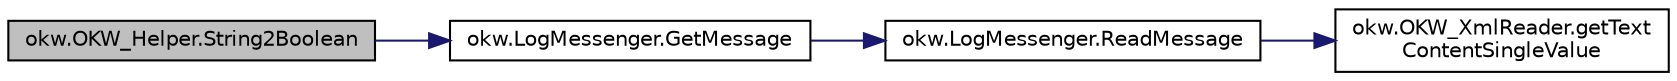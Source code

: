 digraph "okw.OKW_Helper.String2Boolean"
{
 // INTERACTIVE_SVG=YES
 // LATEX_PDF_SIZE
  edge [fontname="Helvetica",fontsize="10",labelfontname="Helvetica",labelfontsize="10"];
  node [fontname="Helvetica",fontsize="10",shape=record];
  rankdir="LR";
  Node173 [label="okw.OKW_Helper.String2Boolean",height=0.2,width=0.4,color="black", fillcolor="grey75", style="filled", fontcolor="black",tooltip="Konvertiert String \"true\"/\"false\" nach Boolean true/false."];
  Node173 -> Node174 [color="midnightblue",fontsize="10",style="solid",fontname="Helvetica"];
  Node174 [label="okw.LogMessenger.GetMessage",height=0.2,width=0.4,color="black", fillcolor="white", style="filled",URL="$classokw_1_1_log_messenger.html#af225d1f037d47b3b085175c09d78bdd2",tooltip="Holt die Log-Meldung für MethodeNmae/Textkey ohne weitere Parameter."];
  Node174 -> Node175 [color="midnightblue",fontsize="10",style="solid",fontname="Helvetica"];
  Node175 [label="okw.LogMessenger.ReadMessage",height=0.2,width=0.4,color="black", fillcolor="white", style="filled",URL="$classokw_1_1_log_messenger.html#a530cd6ab82ec82a04206a2e976ec06e3",tooltip="Interne Kernfunktion holt die Log-Meldung mit Platzhaltern aus der XML-Datei."];
  Node175 -> Node176 [color="midnightblue",fontsize="10",style="solid",fontname="Helvetica"];
  Node176 [label="okw.OKW_XmlReader.getText\lContentSingleValue",height=0.2,width=0.4,color="black", fillcolor="white", style="filled",URL="$classokw_1_1_o_k_w___xml_reader.html#ab920b5335a2e1429c14cc5f8e79f39eb",tooltip="Lies den TextContent eines Tag."];
}
